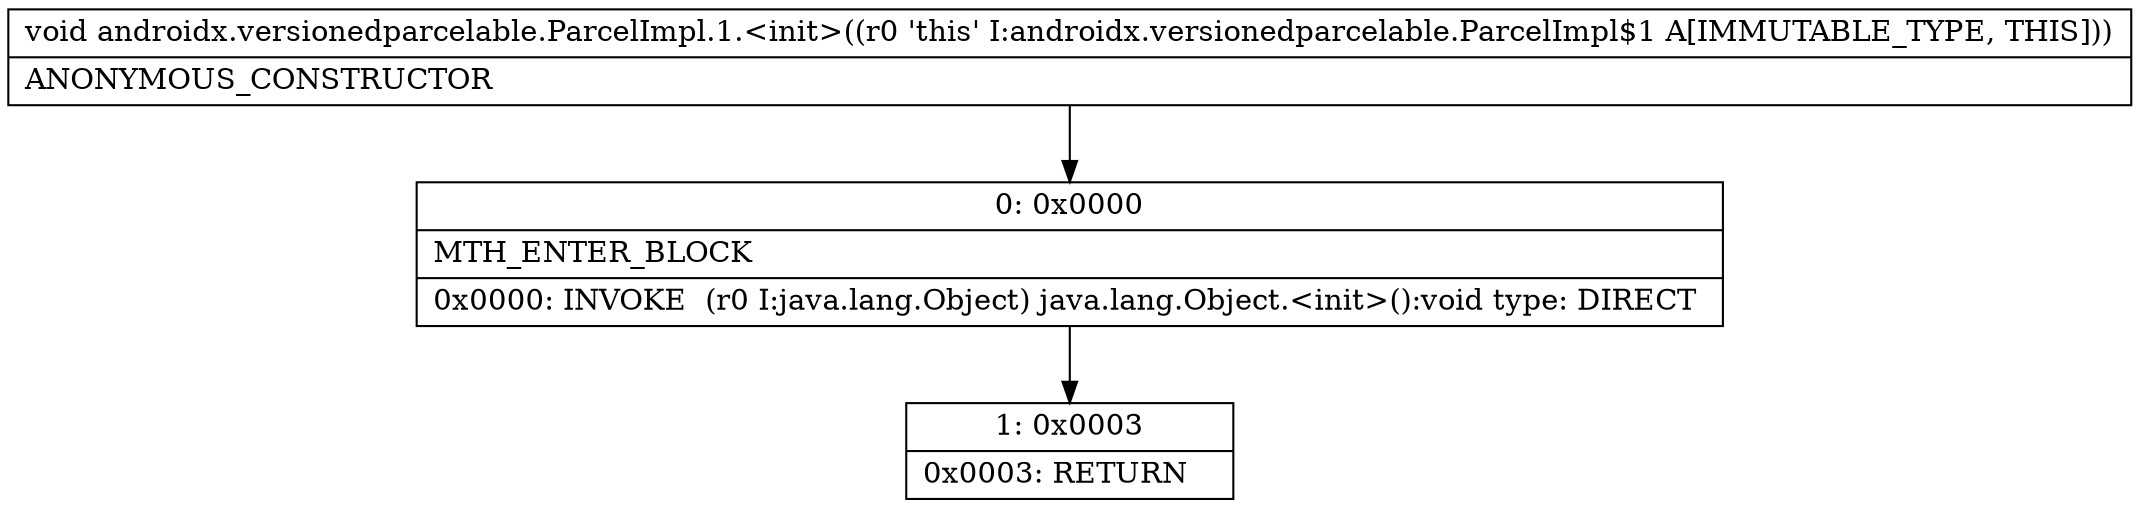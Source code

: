 digraph "CFG forandroidx.versionedparcelable.ParcelImpl.1.\<init\>()V" {
Node_0 [shape=record,label="{0\:\ 0x0000|MTH_ENTER_BLOCK\l|0x0000: INVOKE  (r0 I:java.lang.Object) java.lang.Object.\<init\>():void type: DIRECT \l}"];
Node_1 [shape=record,label="{1\:\ 0x0003|0x0003: RETURN   \l}"];
MethodNode[shape=record,label="{void androidx.versionedparcelable.ParcelImpl.1.\<init\>((r0 'this' I:androidx.versionedparcelable.ParcelImpl$1 A[IMMUTABLE_TYPE, THIS]))  | ANONYMOUS_CONSTRUCTOR\l}"];
MethodNode -> Node_0;
Node_0 -> Node_1;
}

